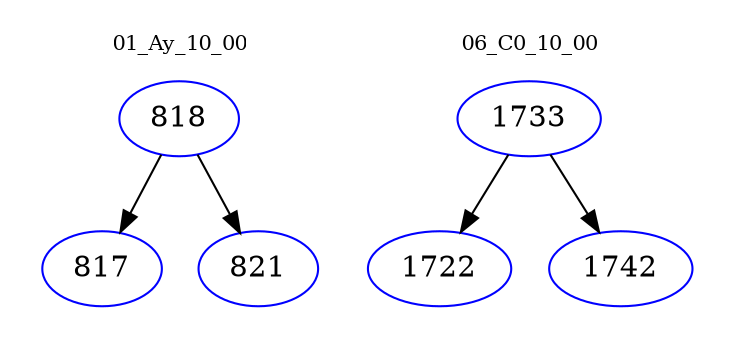 digraph{
subgraph cluster_0 {
color = white
label = "01_Ay_10_00";
fontsize=10;
T0_818 [label="818", color="blue"]
T0_818 -> T0_817 [color="black"]
T0_817 [label="817", color="blue"]
T0_818 -> T0_821 [color="black"]
T0_821 [label="821", color="blue"]
}
subgraph cluster_1 {
color = white
label = "06_C0_10_00";
fontsize=10;
T1_1733 [label="1733", color="blue"]
T1_1733 -> T1_1722 [color="black"]
T1_1722 [label="1722", color="blue"]
T1_1733 -> T1_1742 [color="black"]
T1_1742 [label="1742", color="blue"]
}
}
